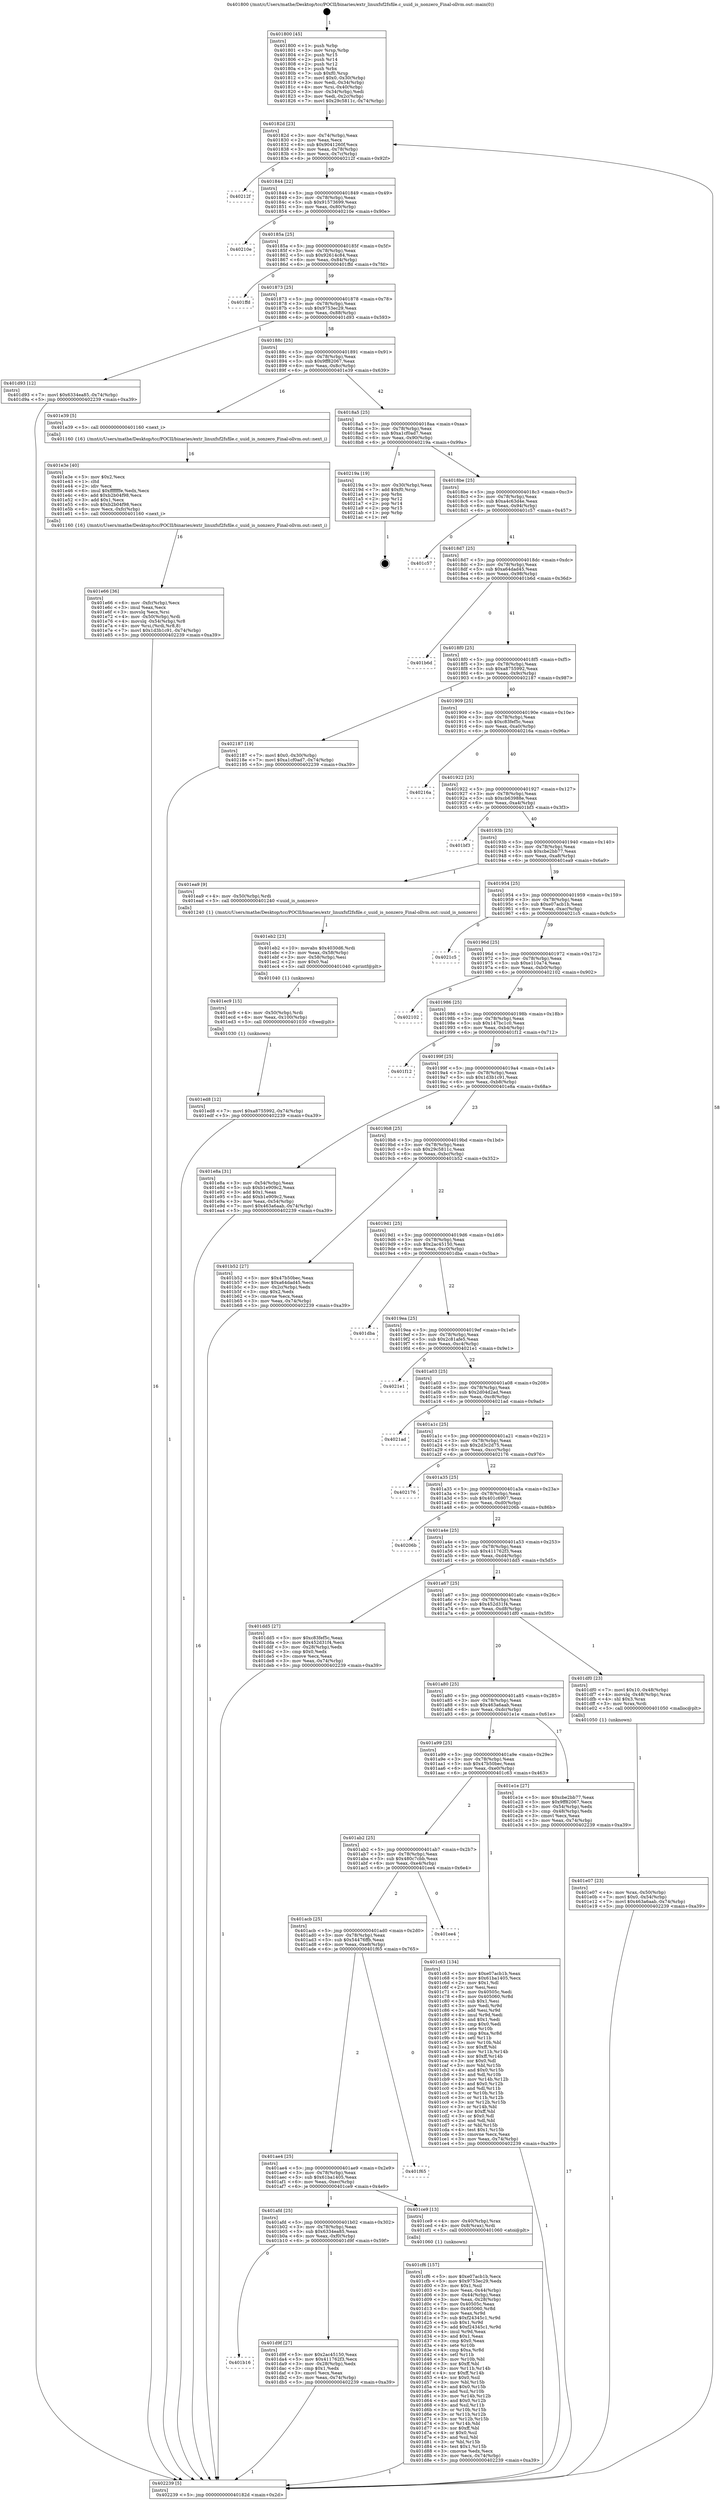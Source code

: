 digraph "0x401800" {
  label = "0x401800 (/mnt/c/Users/mathe/Desktop/tcc/POCII/binaries/extr_linuxfsf2fsfile.c_uuid_is_nonzero_Final-ollvm.out::main(0))"
  labelloc = "t"
  node[shape=record]

  Entry [label="",width=0.3,height=0.3,shape=circle,fillcolor=black,style=filled]
  "0x40182d" [label="{
     0x40182d [23]\l
     | [instrs]\l
     &nbsp;&nbsp;0x40182d \<+3\>: mov -0x74(%rbp),%eax\l
     &nbsp;&nbsp;0x401830 \<+2\>: mov %eax,%ecx\l
     &nbsp;&nbsp;0x401832 \<+6\>: sub $0x9041260f,%ecx\l
     &nbsp;&nbsp;0x401838 \<+3\>: mov %eax,-0x78(%rbp)\l
     &nbsp;&nbsp;0x40183b \<+3\>: mov %ecx,-0x7c(%rbp)\l
     &nbsp;&nbsp;0x40183e \<+6\>: je 000000000040212f \<main+0x92f\>\l
  }"]
  "0x40212f" [label="{
     0x40212f\l
  }", style=dashed]
  "0x401844" [label="{
     0x401844 [22]\l
     | [instrs]\l
     &nbsp;&nbsp;0x401844 \<+5\>: jmp 0000000000401849 \<main+0x49\>\l
     &nbsp;&nbsp;0x401849 \<+3\>: mov -0x78(%rbp),%eax\l
     &nbsp;&nbsp;0x40184c \<+5\>: sub $0x91573699,%eax\l
     &nbsp;&nbsp;0x401851 \<+3\>: mov %eax,-0x80(%rbp)\l
     &nbsp;&nbsp;0x401854 \<+6\>: je 000000000040210e \<main+0x90e\>\l
  }"]
  Exit [label="",width=0.3,height=0.3,shape=circle,fillcolor=black,style=filled,peripheries=2]
  "0x40210e" [label="{
     0x40210e\l
  }", style=dashed]
  "0x40185a" [label="{
     0x40185a [25]\l
     | [instrs]\l
     &nbsp;&nbsp;0x40185a \<+5\>: jmp 000000000040185f \<main+0x5f\>\l
     &nbsp;&nbsp;0x40185f \<+3\>: mov -0x78(%rbp),%eax\l
     &nbsp;&nbsp;0x401862 \<+5\>: sub $0x92614c84,%eax\l
     &nbsp;&nbsp;0x401867 \<+6\>: mov %eax,-0x84(%rbp)\l
     &nbsp;&nbsp;0x40186d \<+6\>: je 0000000000401ffd \<main+0x7fd\>\l
  }"]
  "0x401ed8" [label="{
     0x401ed8 [12]\l
     | [instrs]\l
     &nbsp;&nbsp;0x401ed8 \<+7\>: movl $0xa8755992,-0x74(%rbp)\l
     &nbsp;&nbsp;0x401edf \<+5\>: jmp 0000000000402239 \<main+0xa39\>\l
  }"]
  "0x401ffd" [label="{
     0x401ffd\l
  }", style=dashed]
  "0x401873" [label="{
     0x401873 [25]\l
     | [instrs]\l
     &nbsp;&nbsp;0x401873 \<+5\>: jmp 0000000000401878 \<main+0x78\>\l
     &nbsp;&nbsp;0x401878 \<+3\>: mov -0x78(%rbp),%eax\l
     &nbsp;&nbsp;0x40187b \<+5\>: sub $0x9753ec29,%eax\l
     &nbsp;&nbsp;0x401880 \<+6\>: mov %eax,-0x88(%rbp)\l
     &nbsp;&nbsp;0x401886 \<+6\>: je 0000000000401d93 \<main+0x593\>\l
  }"]
  "0x401ec9" [label="{
     0x401ec9 [15]\l
     | [instrs]\l
     &nbsp;&nbsp;0x401ec9 \<+4\>: mov -0x50(%rbp),%rdi\l
     &nbsp;&nbsp;0x401ecd \<+6\>: mov %eax,-0x100(%rbp)\l
     &nbsp;&nbsp;0x401ed3 \<+5\>: call 0000000000401030 \<free@plt\>\l
     | [calls]\l
     &nbsp;&nbsp;0x401030 \{1\} (unknown)\l
  }"]
  "0x401d93" [label="{
     0x401d93 [12]\l
     | [instrs]\l
     &nbsp;&nbsp;0x401d93 \<+7\>: movl $0x6334ea85,-0x74(%rbp)\l
     &nbsp;&nbsp;0x401d9a \<+5\>: jmp 0000000000402239 \<main+0xa39\>\l
  }"]
  "0x40188c" [label="{
     0x40188c [25]\l
     | [instrs]\l
     &nbsp;&nbsp;0x40188c \<+5\>: jmp 0000000000401891 \<main+0x91\>\l
     &nbsp;&nbsp;0x401891 \<+3\>: mov -0x78(%rbp),%eax\l
     &nbsp;&nbsp;0x401894 \<+5\>: sub $0x9ff82067,%eax\l
     &nbsp;&nbsp;0x401899 \<+6\>: mov %eax,-0x8c(%rbp)\l
     &nbsp;&nbsp;0x40189f \<+6\>: je 0000000000401e39 \<main+0x639\>\l
  }"]
  "0x401eb2" [label="{
     0x401eb2 [23]\l
     | [instrs]\l
     &nbsp;&nbsp;0x401eb2 \<+10\>: movabs $0x4030d6,%rdi\l
     &nbsp;&nbsp;0x401ebc \<+3\>: mov %eax,-0x58(%rbp)\l
     &nbsp;&nbsp;0x401ebf \<+3\>: mov -0x58(%rbp),%esi\l
     &nbsp;&nbsp;0x401ec2 \<+2\>: mov $0x0,%al\l
     &nbsp;&nbsp;0x401ec4 \<+5\>: call 0000000000401040 \<printf@plt\>\l
     | [calls]\l
     &nbsp;&nbsp;0x401040 \{1\} (unknown)\l
  }"]
  "0x401e39" [label="{
     0x401e39 [5]\l
     | [instrs]\l
     &nbsp;&nbsp;0x401e39 \<+5\>: call 0000000000401160 \<next_i\>\l
     | [calls]\l
     &nbsp;&nbsp;0x401160 \{16\} (/mnt/c/Users/mathe/Desktop/tcc/POCII/binaries/extr_linuxfsf2fsfile.c_uuid_is_nonzero_Final-ollvm.out::next_i)\l
  }"]
  "0x4018a5" [label="{
     0x4018a5 [25]\l
     | [instrs]\l
     &nbsp;&nbsp;0x4018a5 \<+5\>: jmp 00000000004018aa \<main+0xaa\>\l
     &nbsp;&nbsp;0x4018aa \<+3\>: mov -0x78(%rbp),%eax\l
     &nbsp;&nbsp;0x4018ad \<+5\>: sub $0xa1cf0ad7,%eax\l
     &nbsp;&nbsp;0x4018b2 \<+6\>: mov %eax,-0x90(%rbp)\l
     &nbsp;&nbsp;0x4018b8 \<+6\>: je 000000000040219a \<main+0x99a\>\l
  }"]
  "0x401e66" [label="{
     0x401e66 [36]\l
     | [instrs]\l
     &nbsp;&nbsp;0x401e66 \<+6\>: mov -0xfc(%rbp),%ecx\l
     &nbsp;&nbsp;0x401e6c \<+3\>: imul %eax,%ecx\l
     &nbsp;&nbsp;0x401e6f \<+3\>: movslq %ecx,%rsi\l
     &nbsp;&nbsp;0x401e72 \<+4\>: mov -0x50(%rbp),%rdi\l
     &nbsp;&nbsp;0x401e76 \<+4\>: movslq -0x54(%rbp),%r8\l
     &nbsp;&nbsp;0x401e7a \<+4\>: mov %rsi,(%rdi,%r8,8)\l
     &nbsp;&nbsp;0x401e7e \<+7\>: movl $0x1d3b1c91,-0x74(%rbp)\l
     &nbsp;&nbsp;0x401e85 \<+5\>: jmp 0000000000402239 \<main+0xa39\>\l
  }"]
  "0x40219a" [label="{
     0x40219a [19]\l
     | [instrs]\l
     &nbsp;&nbsp;0x40219a \<+3\>: mov -0x30(%rbp),%eax\l
     &nbsp;&nbsp;0x40219d \<+7\>: add $0xf0,%rsp\l
     &nbsp;&nbsp;0x4021a4 \<+1\>: pop %rbx\l
     &nbsp;&nbsp;0x4021a5 \<+2\>: pop %r12\l
     &nbsp;&nbsp;0x4021a7 \<+2\>: pop %r14\l
     &nbsp;&nbsp;0x4021a9 \<+2\>: pop %r15\l
     &nbsp;&nbsp;0x4021ab \<+1\>: pop %rbp\l
     &nbsp;&nbsp;0x4021ac \<+1\>: ret\l
  }"]
  "0x4018be" [label="{
     0x4018be [25]\l
     | [instrs]\l
     &nbsp;&nbsp;0x4018be \<+5\>: jmp 00000000004018c3 \<main+0xc3\>\l
     &nbsp;&nbsp;0x4018c3 \<+3\>: mov -0x78(%rbp),%eax\l
     &nbsp;&nbsp;0x4018c6 \<+5\>: sub $0xa4c63d4e,%eax\l
     &nbsp;&nbsp;0x4018cb \<+6\>: mov %eax,-0x94(%rbp)\l
     &nbsp;&nbsp;0x4018d1 \<+6\>: je 0000000000401c57 \<main+0x457\>\l
  }"]
  "0x401e3e" [label="{
     0x401e3e [40]\l
     | [instrs]\l
     &nbsp;&nbsp;0x401e3e \<+5\>: mov $0x2,%ecx\l
     &nbsp;&nbsp;0x401e43 \<+1\>: cltd\l
     &nbsp;&nbsp;0x401e44 \<+2\>: idiv %ecx\l
     &nbsp;&nbsp;0x401e46 \<+6\>: imul $0xfffffffe,%edx,%ecx\l
     &nbsp;&nbsp;0x401e4c \<+6\>: add $0xb2b04f98,%ecx\l
     &nbsp;&nbsp;0x401e52 \<+3\>: add $0x1,%ecx\l
     &nbsp;&nbsp;0x401e55 \<+6\>: sub $0xb2b04f98,%ecx\l
     &nbsp;&nbsp;0x401e5b \<+6\>: mov %ecx,-0xfc(%rbp)\l
     &nbsp;&nbsp;0x401e61 \<+5\>: call 0000000000401160 \<next_i\>\l
     | [calls]\l
     &nbsp;&nbsp;0x401160 \{16\} (/mnt/c/Users/mathe/Desktop/tcc/POCII/binaries/extr_linuxfsf2fsfile.c_uuid_is_nonzero_Final-ollvm.out::next_i)\l
  }"]
  "0x401c57" [label="{
     0x401c57\l
  }", style=dashed]
  "0x4018d7" [label="{
     0x4018d7 [25]\l
     | [instrs]\l
     &nbsp;&nbsp;0x4018d7 \<+5\>: jmp 00000000004018dc \<main+0xdc\>\l
     &nbsp;&nbsp;0x4018dc \<+3\>: mov -0x78(%rbp),%eax\l
     &nbsp;&nbsp;0x4018df \<+5\>: sub $0xa64dad45,%eax\l
     &nbsp;&nbsp;0x4018e4 \<+6\>: mov %eax,-0x98(%rbp)\l
     &nbsp;&nbsp;0x4018ea \<+6\>: je 0000000000401b6d \<main+0x36d\>\l
  }"]
  "0x401e07" [label="{
     0x401e07 [23]\l
     | [instrs]\l
     &nbsp;&nbsp;0x401e07 \<+4\>: mov %rax,-0x50(%rbp)\l
     &nbsp;&nbsp;0x401e0b \<+7\>: movl $0x0,-0x54(%rbp)\l
     &nbsp;&nbsp;0x401e12 \<+7\>: movl $0x463a6aab,-0x74(%rbp)\l
     &nbsp;&nbsp;0x401e19 \<+5\>: jmp 0000000000402239 \<main+0xa39\>\l
  }"]
  "0x401b6d" [label="{
     0x401b6d\l
  }", style=dashed]
  "0x4018f0" [label="{
     0x4018f0 [25]\l
     | [instrs]\l
     &nbsp;&nbsp;0x4018f0 \<+5\>: jmp 00000000004018f5 \<main+0xf5\>\l
     &nbsp;&nbsp;0x4018f5 \<+3\>: mov -0x78(%rbp),%eax\l
     &nbsp;&nbsp;0x4018f8 \<+5\>: sub $0xa8755992,%eax\l
     &nbsp;&nbsp;0x4018fd \<+6\>: mov %eax,-0x9c(%rbp)\l
     &nbsp;&nbsp;0x401903 \<+6\>: je 0000000000402187 \<main+0x987\>\l
  }"]
  "0x401b16" [label="{
     0x401b16\l
  }", style=dashed]
  "0x402187" [label="{
     0x402187 [19]\l
     | [instrs]\l
     &nbsp;&nbsp;0x402187 \<+7\>: movl $0x0,-0x30(%rbp)\l
     &nbsp;&nbsp;0x40218e \<+7\>: movl $0xa1cf0ad7,-0x74(%rbp)\l
     &nbsp;&nbsp;0x402195 \<+5\>: jmp 0000000000402239 \<main+0xa39\>\l
  }"]
  "0x401909" [label="{
     0x401909 [25]\l
     | [instrs]\l
     &nbsp;&nbsp;0x401909 \<+5\>: jmp 000000000040190e \<main+0x10e\>\l
     &nbsp;&nbsp;0x40190e \<+3\>: mov -0x78(%rbp),%eax\l
     &nbsp;&nbsp;0x401911 \<+5\>: sub $0xc83fef5c,%eax\l
     &nbsp;&nbsp;0x401916 \<+6\>: mov %eax,-0xa0(%rbp)\l
     &nbsp;&nbsp;0x40191c \<+6\>: je 000000000040216a \<main+0x96a\>\l
  }"]
  "0x401d9f" [label="{
     0x401d9f [27]\l
     | [instrs]\l
     &nbsp;&nbsp;0x401d9f \<+5\>: mov $0x2ac45150,%eax\l
     &nbsp;&nbsp;0x401da4 \<+5\>: mov $0x411762f3,%ecx\l
     &nbsp;&nbsp;0x401da9 \<+3\>: mov -0x28(%rbp),%edx\l
     &nbsp;&nbsp;0x401dac \<+3\>: cmp $0x1,%edx\l
     &nbsp;&nbsp;0x401daf \<+3\>: cmovl %ecx,%eax\l
     &nbsp;&nbsp;0x401db2 \<+3\>: mov %eax,-0x74(%rbp)\l
     &nbsp;&nbsp;0x401db5 \<+5\>: jmp 0000000000402239 \<main+0xa39\>\l
  }"]
  "0x40216a" [label="{
     0x40216a\l
  }", style=dashed]
  "0x401922" [label="{
     0x401922 [25]\l
     | [instrs]\l
     &nbsp;&nbsp;0x401922 \<+5\>: jmp 0000000000401927 \<main+0x127\>\l
     &nbsp;&nbsp;0x401927 \<+3\>: mov -0x78(%rbp),%eax\l
     &nbsp;&nbsp;0x40192a \<+5\>: sub $0xcb63988e,%eax\l
     &nbsp;&nbsp;0x40192f \<+6\>: mov %eax,-0xa4(%rbp)\l
     &nbsp;&nbsp;0x401935 \<+6\>: je 0000000000401bf3 \<main+0x3f3\>\l
  }"]
  "0x401cf6" [label="{
     0x401cf6 [157]\l
     | [instrs]\l
     &nbsp;&nbsp;0x401cf6 \<+5\>: mov $0xe07acb1b,%ecx\l
     &nbsp;&nbsp;0x401cfb \<+5\>: mov $0x9753ec29,%edx\l
     &nbsp;&nbsp;0x401d00 \<+3\>: mov $0x1,%sil\l
     &nbsp;&nbsp;0x401d03 \<+3\>: mov %eax,-0x44(%rbp)\l
     &nbsp;&nbsp;0x401d06 \<+3\>: mov -0x44(%rbp),%eax\l
     &nbsp;&nbsp;0x401d09 \<+3\>: mov %eax,-0x28(%rbp)\l
     &nbsp;&nbsp;0x401d0c \<+7\>: mov 0x40505c,%eax\l
     &nbsp;&nbsp;0x401d13 \<+8\>: mov 0x405060,%r8d\l
     &nbsp;&nbsp;0x401d1b \<+3\>: mov %eax,%r9d\l
     &nbsp;&nbsp;0x401d1e \<+7\>: sub $0xf24345c1,%r9d\l
     &nbsp;&nbsp;0x401d25 \<+4\>: sub $0x1,%r9d\l
     &nbsp;&nbsp;0x401d29 \<+7\>: add $0xf24345c1,%r9d\l
     &nbsp;&nbsp;0x401d30 \<+4\>: imul %r9d,%eax\l
     &nbsp;&nbsp;0x401d34 \<+3\>: and $0x1,%eax\l
     &nbsp;&nbsp;0x401d37 \<+3\>: cmp $0x0,%eax\l
     &nbsp;&nbsp;0x401d3a \<+4\>: sete %r10b\l
     &nbsp;&nbsp;0x401d3e \<+4\>: cmp $0xa,%r8d\l
     &nbsp;&nbsp;0x401d42 \<+4\>: setl %r11b\l
     &nbsp;&nbsp;0x401d46 \<+3\>: mov %r10b,%bl\l
     &nbsp;&nbsp;0x401d49 \<+3\>: xor $0xff,%bl\l
     &nbsp;&nbsp;0x401d4c \<+3\>: mov %r11b,%r14b\l
     &nbsp;&nbsp;0x401d4f \<+4\>: xor $0xff,%r14b\l
     &nbsp;&nbsp;0x401d53 \<+4\>: xor $0x0,%sil\l
     &nbsp;&nbsp;0x401d57 \<+3\>: mov %bl,%r15b\l
     &nbsp;&nbsp;0x401d5a \<+4\>: and $0x0,%r15b\l
     &nbsp;&nbsp;0x401d5e \<+3\>: and %sil,%r10b\l
     &nbsp;&nbsp;0x401d61 \<+3\>: mov %r14b,%r12b\l
     &nbsp;&nbsp;0x401d64 \<+4\>: and $0x0,%r12b\l
     &nbsp;&nbsp;0x401d68 \<+3\>: and %sil,%r11b\l
     &nbsp;&nbsp;0x401d6b \<+3\>: or %r10b,%r15b\l
     &nbsp;&nbsp;0x401d6e \<+3\>: or %r11b,%r12b\l
     &nbsp;&nbsp;0x401d71 \<+3\>: xor %r12b,%r15b\l
     &nbsp;&nbsp;0x401d74 \<+3\>: or %r14b,%bl\l
     &nbsp;&nbsp;0x401d77 \<+3\>: xor $0xff,%bl\l
     &nbsp;&nbsp;0x401d7a \<+4\>: or $0x0,%sil\l
     &nbsp;&nbsp;0x401d7e \<+3\>: and %sil,%bl\l
     &nbsp;&nbsp;0x401d81 \<+3\>: or %bl,%r15b\l
     &nbsp;&nbsp;0x401d84 \<+4\>: test $0x1,%r15b\l
     &nbsp;&nbsp;0x401d88 \<+3\>: cmovne %edx,%ecx\l
     &nbsp;&nbsp;0x401d8b \<+3\>: mov %ecx,-0x74(%rbp)\l
     &nbsp;&nbsp;0x401d8e \<+5\>: jmp 0000000000402239 \<main+0xa39\>\l
  }"]
  "0x401bf3" [label="{
     0x401bf3\l
  }", style=dashed]
  "0x40193b" [label="{
     0x40193b [25]\l
     | [instrs]\l
     &nbsp;&nbsp;0x40193b \<+5\>: jmp 0000000000401940 \<main+0x140\>\l
     &nbsp;&nbsp;0x401940 \<+3\>: mov -0x78(%rbp),%eax\l
     &nbsp;&nbsp;0x401943 \<+5\>: sub $0xcbe2bb77,%eax\l
     &nbsp;&nbsp;0x401948 \<+6\>: mov %eax,-0xa8(%rbp)\l
     &nbsp;&nbsp;0x40194e \<+6\>: je 0000000000401ea9 \<main+0x6a9\>\l
  }"]
  "0x401afd" [label="{
     0x401afd [25]\l
     | [instrs]\l
     &nbsp;&nbsp;0x401afd \<+5\>: jmp 0000000000401b02 \<main+0x302\>\l
     &nbsp;&nbsp;0x401b02 \<+3\>: mov -0x78(%rbp),%eax\l
     &nbsp;&nbsp;0x401b05 \<+5\>: sub $0x6334ea85,%eax\l
     &nbsp;&nbsp;0x401b0a \<+6\>: mov %eax,-0xf0(%rbp)\l
     &nbsp;&nbsp;0x401b10 \<+6\>: je 0000000000401d9f \<main+0x59f\>\l
  }"]
  "0x401ea9" [label="{
     0x401ea9 [9]\l
     | [instrs]\l
     &nbsp;&nbsp;0x401ea9 \<+4\>: mov -0x50(%rbp),%rdi\l
     &nbsp;&nbsp;0x401ead \<+5\>: call 0000000000401240 \<uuid_is_nonzero\>\l
     | [calls]\l
     &nbsp;&nbsp;0x401240 \{1\} (/mnt/c/Users/mathe/Desktop/tcc/POCII/binaries/extr_linuxfsf2fsfile.c_uuid_is_nonzero_Final-ollvm.out::uuid_is_nonzero)\l
  }"]
  "0x401954" [label="{
     0x401954 [25]\l
     | [instrs]\l
     &nbsp;&nbsp;0x401954 \<+5\>: jmp 0000000000401959 \<main+0x159\>\l
     &nbsp;&nbsp;0x401959 \<+3\>: mov -0x78(%rbp),%eax\l
     &nbsp;&nbsp;0x40195c \<+5\>: sub $0xe07acb1b,%eax\l
     &nbsp;&nbsp;0x401961 \<+6\>: mov %eax,-0xac(%rbp)\l
     &nbsp;&nbsp;0x401967 \<+6\>: je 00000000004021c5 \<main+0x9c5\>\l
  }"]
  "0x401ce9" [label="{
     0x401ce9 [13]\l
     | [instrs]\l
     &nbsp;&nbsp;0x401ce9 \<+4\>: mov -0x40(%rbp),%rax\l
     &nbsp;&nbsp;0x401ced \<+4\>: mov 0x8(%rax),%rdi\l
     &nbsp;&nbsp;0x401cf1 \<+5\>: call 0000000000401060 \<atoi@plt\>\l
     | [calls]\l
     &nbsp;&nbsp;0x401060 \{1\} (unknown)\l
  }"]
  "0x4021c5" [label="{
     0x4021c5\l
  }", style=dashed]
  "0x40196d" [label="{
     0x40196d [25]\l
     | [instrs]\l
     &nbsp;&nbsp;0x40196d \<+5\>: jmp 0000000000401972 \<main+0x172\>\l
     &nbsp;&nbsp;0x401972 \<+3\>: mov -0x78(%rbp),%eax\l
     &nbsp;&nbsp;0x401975 \<+5\>: sub $0xe110a74,%eax\l
     &nbsp;&nbsp;0x40197a \<+6\>: mov %eax,-0xb0(%rbp)\l
     &nbsp;&nbsp;0x401980 \<+6\>: je 0000000000402102 \<main+0x902\>\l
  }"]
  "0x401ae4" [label="{
     0x401ae4 [25]\l
     | [instrs]\l
     &nbsp;&nbsp;0x401ae4 \<+5\>: jmp 0000000000401ae9 \<main+0x2e9\>\l
     &nbsp;&nbsp;0x401ae9 \<+3\>: mov -0x78(%rbp),%eax\l
     &nbsp;&nbsp;0x401aec \<+5\>: sub $0x61ba1405,%eax\l
     &nbsp;&nbsp;0x401af1 \<+6\>: mov %eax,-0xec(%rbp)\l
     &nbsp;&nbsp;0x401af7 \<+6\>: je 0000000000401ce9 \<main+0x4e9\>\l
  }"]
  "0x402102" [label="{
     0x402102\l
  }", style=dashed]
  "0x401986" [label="{
     0x401986 [25]\l
     | [instrs]\l
     &nbsp;&nbsp;0x401986 \<+5\>: jmp 000000000040198b \<main+0x18b\>\l
     &nbsp;&nbsp;0x40198b \<+3\>: mov -0x78(%rbp),%eax\l
     &nbsp;&nbsp;0x40198e \<+5\>: sub $0x147bc1c0,%eax\l
     &nbsp;&nbsp;0x401993 \<+6\>: mov %eax,-0xb4(%rbp)\l
     &nbsp;&nbsp;0x401999 \<+6\>: je 0000000000401f12 \<main+0x712\>\l
  }"]
  "0x401f65" [label="{
     0x401f65\l
  }", style=dashed]
  "0x401f12" [label="{
     0x401f12\l
  }", style=dashed]
  "0x40199f" [label="{
     0x40199f [25]\l
     | [instrs]\l
     &nbsp;&nbsp;0x40199f \<+5\>: jmp 00000000004019a4 \<main+0x1a4\>\l
     &nbsp;&nbsp;0x4019a4 \<+3\>: mov -0x78(%rbp),%eax\l
     &nbsp;&nbsp;0x4019a7 \<+5\>: sub $0x1d3b1c91,%eax\l
     &nbsp;&nbsp;0x4019ac \<+6\>: mov %eax,-0xb8(%rbp)\l
     &nbsp;&nbsp;0x4019b2 \<+6\>: je 0000000000401e8a \<main+0x68a\>\l
  }"]
  "0x401acb" [label="{
     0x401acb [25]\l
     | [instrs]\l
     &nbsp;&nbsp;0x401acb \<+5\>: jmp 0000000000401ad0 \<main+0x2d0\>\l
     &nbsp;&nbsp;0x401ad0 \<+3\>: mov -0x78(%rbp),%eax\l
     &nbsp;&nbsp;0x401ad3 \<+5\>: sub $0x54476ffb,%eax\l
     &nbsp;&nbsp;0x401ad8 \<+6\>: mov %eax,-0xe8(%rbp)\l
     &nbsp;&nbsp;0x401ade \<+6\>: je 0000000000401f65 \<main+0x765\>\l
  }"]
  "0x401e8a" [label="{
     0x401e8a [31]\l
     | [instrs]\l
     &nbsp;&nbsp;0x401e8a \<+3\>: mov -0x54(%rbp),%eax\l
     &nbsp;&nbsp;0x401e8d \<+5\>: sub $0xb1e909c2,%eax\l
     &nbsp;&nbsp;0x401e92 \<+3\>: add $0x1,%eax\l
     &nbsp;&nbsp;0x401e95 \<+5\>: add $0xb1e909c2,%eax\l
     &nbsp;&nbsp;0x401e9a \<+3\>: mov %eax,-0x54(%rbp)\l
     &nbsp;&nbsp;0x401e9d \<+7\>: movl $0x463a6aab,-0x74(%rbp)\l
     &nbsp;&nbsp;0x401ea4 \<+5\>: jmp 0000000000402239 \<main+0xa39\>\l
  }"]
  "0x4019b8" [label="{
     0x4019b8 [25]\l
     | [instrs]\l
     &nbsp;&nbsp;0x4019b8 \<+5\>: jmp 00000000004019bd \<main+0x1bd\>\l
     &nbsp;&nbsp;0x4019bd \<+3\>: mov -0x78(%rbp),%eax\l
     &nbsp;&nbsp;0x4019c0 \<+5\>: sub $0x29c5811c,%eax\l
     &nbsp;&nbsp;0x4019c5 \<+6\>: mov %eax,-0xbc(%rbp)\l
     &nbsp;&nbsp;0x4019cb \<+6\>: je 0000000000401b52 \<main+0x352\>\l
  }"]
  "0x401ee4" [label="{
     0x401ee4\l
  }", style=dashed]
  "0x401b52" [label="{
     0x401b52 [27]\l
     | [instrs]\l
     &nbsp;&nbsp;0x401b52 \<+5\>: mov $0x47b50bec,%eax\l
     &nbsp;&nbsp;0x401b57 \<+5\>: mov $0xa64dad45,%ecx\l
     &nbsp;&nbsp;0x401b5c \<+3\>: mov -0x2c(%rbp),%edx\l
     &nbsp;&nbsp;0x401b5f \<+3\>: cmp $0x2,%edx\l
     &nbsp;&nbsp;0x401b62 \<+3\>: cmovne %ecx,%eax\l
     &nbsp;&nbsp;0x401b65 \<+3\>: mov %eax,-0x74(%rbp)\l
     &nbsp;&nbsp;0x401b68 \<+5\>: jmp 0000000000402239 \<main+0xa39\>\l
  }"]
  "0x4019d1" [label="{
     0x4019d1 [25]\l
     | [instrs]\l
     &nbsp;&nbsp;0x4019d1 \<+5\>: jmp 00000000004019d6 \<main+0x1d6\>\l
     &nbsp;&nbsp;0x4019d6 \<+3\>: mov -0x78(%rbp),%eax\l
     &nbsp;&nbsp;0x4019d9 \<+5\>: sub $0x2ac45150,%eax\l
     &nbsp;&nbsp;0x4019de \<+6\>: mov %eax,-0xc0(%rbp)\l
     &nbsp;&nbsp;0x4019e4 \<+6\>: je 0000000000401dba \<main+0x5ba\>\l
  }"]
  "0x402239" [label="{
     0x402239 [5]\l
     | [instrs]\l
     &nbsp;&nbsp;0x402239 \<+5\>: jmp 000000000040182d \<main+0x2d\>\l
  }"]
  "0x401800" [label="{
     0x401800 [45]\l
     | [instrs]\l
     &nbsp;&nbsp;0x401800 \<+1\>: push %rbp\l
     &nbsp;&nbsp;0x401801 \<+3\>: mov %rsp,%rbp\l
     &nbsp;&nbsp;0x401804 \<+2\>: push %r15\l
     &nbsp;&nbsp;0x401806 \<+2\>: push %r14\l
     &nbsp;&nbsp;0x401808 \<+2\>: push %r12\l
     &nbsp;&nbsp;0x40180a \<+1\>: push %rbx\l
     &nbsp;&nbsp;0x40180b \<+7\>: sub $0xf0,%rsp\l
     &nbsp;&nbsp;0x401812 \<+7\>: movl $0x0,-0x30(%rbp)\l
     &nbsp;&nbsp;0x401819 \<+3\>: mov %edi,-0x34(%rbp)\l
     &nbsp;&nbsp;0x40181c \<+4\>: mov %rsi,-0x40(%rbp)\l
     &nbsp;&nbsp;0x401820 \<+3\>: mov -0x34(%rbp),%edi\l
     &nbsp;&nbsp;0x401823 \<+3\>: mov %edi,-0x2c(%rbp)\l
     &nbsp;&nbsp;0x401826 \<+7\>: movl $0x29c5811c,-0x74(%rbp)\l
  }"]
  "0x401ab2" [label="{
     0x401ab2 [25]\l
     | [instrs]\l
     &nbsp;&nbsp;0x401ab2 \<+5\>: jmp 0000000000401ab7 \<main+0x2b7\>\l
     &nbsp;&nbsp;0x401ab7 \<+3\>: mov -0x78(%rbp),%eax\l
     &nbsp;&nbsp;0x401aba \<+5\>: sub $0x480c7cbb,%eax\l
     &nbsp;&nbsp;0x401abf \<+6\>: mov %eax,-0xe4(%rbp)\l
     &nbsp;&nbsp;0x401ac5 \<+6\>: je 0000000000401ee4 \<main+0x6e4\>\l
  }"]
  "0x401dba" [label="{
     0x401dba\l
  }", style=dashed]
  "0x4019ea" [label="{
     0x4019ea [25]\l
     | [instrs]\l
     &nbsp;&nbsp;0x4019ea \<+5\>: jmp 00000000004019ef \<main+0x1ef\>\l
     &nbsp;&nbsp;0x4019ef \<+3\>: mov -0x78(%rbp),%eax\l
     &nbsp;&nbsp;0x4019f2 \<+5\>: sub $0x2c81afe5,%eax\l
     &nbsp;&nbsp;0x4019f7 \<+6\>: mov %eax,-0xc4(%rbp)\l
     &nbsp;&nbsp;0x4019fd \<+6\>: je 00000000004021e1 \<main+0x9e1\>\l
  }"]
  "0x401c63" [label="{
     0x401c63 [134]\l
     | [instrs]\l
     &nbsp;&nbsp;0x401c63 \<+5\>: mov $0xe07acb1b,%eax\l
     &nbsp;&nbsp;0x401c68 \<+5\>: mov $0x61ba1405,%ecx\l
     &nbsp;&nbsp;0x401c6d \<+2\>: mov $0x1,%dl\l
     &nbsp;&nbsp;0x401c6f \<+2\>: xor %esi,%esi\l
     &nbsp;&nbsp;0x401c71 \<+7\>: mov 0x40505c,%edi\l
     &nbsp;&nbsp;0x401c78 \<+8\>: mov 0x405060,%r8d\l
     &nbsp;&nbsp;0x401c80 \<+3\>: sub $0x1,%esi\l
     &nbsp;&nbsp;0x401c83 \<+3\>: mov %edi,%r9d\l
     &nbsp;&nbsp;0x401c86 \<+3\>: add %esi,%r9d\l
     &nbsp;&nbsp;0x401c89 \<+4\>: imul %r9d,%edi\l
     &nbsp;&nbsp;0x401c8d \<+3\>: and $0x1,%edi\l
     &nbsp;&nbsp;0x401c90 \<+3\>: cmp $0x0,%edi\l
     &nbsp;&nbsp;0x401c93 \<+4\>: sete %r10b\l
     &nbsp;&nbsp;0x401c97 \<+4\>: cmp $0xa,%r8d\l
     &nbsp;&nbsp;0x401c9b \<+4\>: setl %r11b\l
     &nbsp;&nbsp;0x401c9f \<+3\>: mov %r10b,%bl\l
     &nbsp;&nbsp;0x401ca2 \<+3\>: xor $0xff,%bl\l
     &nbsp;&nbsp;0x401ca5 \<+3\>: mov %r11b,%r14b\l
     &nbsp;&nbsp;0x401ca8 \<+4\>: xor $0xff,%r14b\l
     &nbsp;&nbsp;0x401cac \<+3\>: xor $0x0,%dl\l
     &nbsp;&nbsp;0x401caf \<+3\>: mov %bl,%r15b\l
     &nbsp;&nbsp;0x401cb2 \<+4\>: and $0x0,%r15b\l
     &nbsp;&nbsp;0x401cb6 \<+3\>: and %dl,%r10b\l
     &nbsp;&nbsp;0x401cb9 \<+3\>: mov %r14b,%r12b\l
     &nbsp;&nbsp;0x401cbc \<+4\>: and $0x0,%r12b\l
     &nbsp;&nbsp;0x401cc0 \<+3\>: and %dl,%r11b\l
     &nbsp;&nbsp;0x401cc3 \<+3\>: or %r10b,%r15b\l
     &nbsp;&nbsp;0x401cc6 \<+3\>: or %r11b,%r12b\l
     &nbsp;&nbsp;0x401cc9 \<+3\>: xor %r12b,%r15b\l
     &nbsp;&nbsp;0x401ccc \<+3\>: or %r14b,%bl\l
     &nbsp;&nbsp;0x401ccf \<+3\>: xor $0xff,%bl\l
     &nbsp;&nbsp;0x401cd2 \<+3\>: or $0x0,%dl\l
     &nbsp;&nbsp;0x401cd5 \<+2\>: and %dl,%bl\l
     &nbsp;&nbsp;0x401cd7 \<+3\>: or %bl,%r15b\l
     &nbsp;&nbsp;0x401cda \<+4\>: test $0x1,%r15b\l
     &nbsp;&nbsp;0x401cde \<+3\>: cmovne %ecx,%eax\l
     &nbsp;&nbsp;0x401ce1 \<+3\>: mov %eax,-0x74(%rbp)\l
     &nbsp;&nbsp;0x401ce4 \<+5\>: jmp 0000000000402239 \<main+0xa39\>\l
  }"]
  "0x4021e1" [label="{
     0x4021e1\l
  }", style=dashed]
  "0x401a03" [label="{
     0x401a03 [25]\l
     | [instrs]\l
     &nbsp;&nbsp;0x401a03 \<+5\>: jmp 0000000000401a08 \<main+0x208\>\l
     &nbsp;&nbsp;0x401a08 \<+3\>: mov -0x78(%rbp),%eax\l
     &nbsp;&nbsp;0x401a0b \<+5\>: sub $0x2d04d2ad,%eax\l
     &nbsp;&nbsp;0x401a10 \<+6\>: mov %eax,-0xc8(%rbp)\l
     &nbsp;&nbsp;0x401a16 \<+6\>: je 00000000004021ad \<main+0x9ad\>\l
  }"]
  "0x401a99" [label="{
     0x401a99 [25]\l
     | [instrs]\l
     &nbsp;&nbsp;0x401a99 \<+5\>: jmp 0000000000401a9e \<main+0x29e\>\l
     &nbsp;&nbsp;0x401a9e \<+3\>: mov -0x78(%rbp),%eax\l
     &nbsp;&nbsp;0x401aa1 \<+5\>: sub $0x47b50bec,%eax\l
     &nbsp;&nbsp;0x401aa6 \<+6\>: mov %eax,-0xe0(%rbp)\l
     &nbsp;&nbsp;0x401aac \<+6\>: je 0000000000401c63 \<main+0x463\>\l
  }"]
  "0x4021ad" [label="{
     0x4021ad\l
  }", style=dashed]
  "0x401a1c" [label="{
     0x401a1c [25]\l
     | [instrs]\l
     &nbsp;&nbsp;0x401a1c \<+5\>: jmp 0000000000401a21 \<main+0x221\>\l
     &nbsp;&nbsp;0x401a21 \<+3\>: mov -0x78(%rbp),%eax\l
     &nbsp;&nbsp;0x401a24 \<+5\>: sub $0x2d3c2d75,%eax\l
     &nbsp;&nbsp;0x401a29 \<+6\>: mov %eax,-0xcc(%rbp)\l
     &nbsp;&nbsp;0x401a2f \<+6\>: je 0000000000402176 \<main+0x976\>\l
  }"]
  "0x401e1e" [label="{
     0x401e1e [27]\l
     | [instrs]\l
     &nbsp;&nbsp;0x401e1e \<+5\>: mov $0xcbe2bb77,%eax\l
     &nbsp;&nbsp;0x401e23 \<+5\>: mov $0x9ff82067,%ecx\l
     &nbsp;&nbsp;0x401e28 \<+3\>: mov -0x54(%rbp),%edx\l
     &nbsp;&nbsp;0x401e2b \<+3\>: cmp -0x48(%rbp),%edx\l
     &nbsp;&nbsp;0x401e2e \<+3\>: cmovl %ecx,%eax\l
     &nbsp;&nbsp;0x401e31 \<+3\>: mov %eax,-0x74(%rbp)\l
     &nbsp;&nbsp;0x401e34 \<+5\>: jmp 0000000000402239 \<main+0xa39\>\l
  }"]
  "0x402176" [label="{
     0x402176\l
  }", style=dashed]
  "0x401a35" [label="{
     0x401a35 [25]\l
     | [instrs]\l
     &nbsp;&nbsp;0x401a35 \<+5\>: jmp 0000000000401a3a \<main+0x23a\>\l
     &nbsp;&nbsp;0x401a3a \<+3\>: mov -0x78(%rbp),%eax\l
     &nbsp;&nbsp;0x401a3d \<+5\>: sub $0x401c6907,%eax\l
     &nbsp;&nbsp;0x401a42 \<+6\>: mov %eax,-0xd0(%rbp)\l
     &nbsp;&nbsp;0x401a48 \<+6\>: je 000000000040206b \<main+0x86b\>\l
  }"]
  "0x401a80" [label="{
     0x401a80 [25]\l
     | [instrs]\l
     &nbsp;&nbsp;0x401a80 \<+5\>: jmp 0000000000401a85 \<main+0x285\>\l
     &nbsp;&nbsp;0x401a85 \<+3\>: mov -0x78(%rbp),%eax\l
     &nbsp;&nbsp;0x401a88 \<+5\>: sub $0x463a6aab,%eax\l
     &nbsp;&nbsp;0x401a8d \<+6\>: mov %eax,-0xdc(%rbp)\l
     &nbsp;&nbsp;0x401a93 \<+6\>: je 0000000000401e1e \<main+0x61e\>\l
  }"]
  "0x40206b" [label="{
     0x40206b\l
  }", style=dashed]
  "0x401a4e" [label="{
     0x401a4e [25]\l
     | [instrs]\l
     &nbsp;&nbsp;0x401a4e \<+5\>: jmp 0000000000401a53 \<main+0x253\>\l
     &nbsp;&nbsp;0x401a53 \<+3\>: mov -0x78(%rbp),%eax\l
     &nbsp;&nbsp;0x401a56 \<+5\>: sub $0x411762f3,%eax\l
     &nbsp;&nbsp;0x401a5b \<+6\>: mov %eax,-0xd4(%rbp)\l
     &nbsp;&nbsp;0x401a61 \<+6\>: je 0000000000401dd5 \<main+0x5d5\>\l
  }"]
  "0x401df0" [label="{
     0x401df0 [23]\l
     | [instrs]\l
     &nbsp;&nbsp;0x401df0 \<+7\>: movl $0x10,-0x48(%rbp)\l
     &nbsp;&nbsp;0x401df7 \<+4\>: movslq -0x48(%rbp),%rax\l
     &nbsp;&nbsp;0x401dfb \<+4\>: shl $0x3,%rax\l
     &nbsp;&nbsp;0x401dff \<+3\>: mov %rax,%rdi\l
     &nbsp;&nbsp;0x401e02 \<+5\>: call 0000000000401050 \<malloc@plt\>\l
     | [calls]\l
     &nbsp;&nbsp;0x401050 \{1\} (unknown)\l
  }"]
  "0x401dd5" [label="{
     0x401dd5 [27]\l
     | [instrs]\l
     &nbsp;&nbsp;0x401dd5 \<+5\>: mov $0xc83fef5c,%eax\l
     &nbsp;&nbsp;0x401dda \<+5\>: mov $0x452d31f4,%ecx\l
     &nbsp;&nbsp;0x401ddf \<+3\>: mov -0x28(%rbp),%edx\l
     &nbsp;&nbsp;0x401de2 \<+3\>: cmp $0x0,%edx\l
     &nbsp;&nbsp;0x401de5 \<+3\>: cmove %ecx,%eax\l
     &nbsp;&nbsp;0x401de8 \<+3\>: mov %eax,-0x74(%rbp)\l
     &nbsp;&nbsp;0x401deb \<+5\>: jmp 0000000000402239 \<main+0xa39\>\l
  }"]
  "0x401a67" [label="{
     0x401a67 [25]\l
     | [instrs]\l
     &nbsp;&nbsp;0x401a67 \<+5\>: jmp 0000000000401a6c \<main+0x26c\>\l
     &nbsp;&nbsp;0x401a6c \<+3\>: mov -0x78(%rbp),%eax\l
     &nbsp;&nbsp;0x401a6f \<+5\>: sub $0x452d31f4,%eax\l
     &nbsp;&nbsp;0x401a74 \<+6\>: mov %eax,-0xd8(%rbp)\l
     &nbsp;&nbsp;0x401a7a \<+6\>: je 0000000000401df0 \<main+0x5f0\>\l
  }"]
  Entry -> "0x401800" [label=" 1"]
  "0x40182d" -> "0x40212f" [label=" 0"]
  "0x40182d" -> "0x401844" [label=" 59"]
  "0x40219a" -> Exit [label=" 1"]
  "0x401844" -> "0x40210e" [label=" 0"]
  "0x401844" -> "0x40185a" [label=" 59"]
  "0x402187" -> "0x402239" [label=" 1"]
  "0x40185a" -> "0x401ffd" [label=" 0"]
  "0x40185a" -> "0x401873" [label=" 59"]
  "0x401ed8" -> "0x402239" [label=" 1"]
  "0x401873" -> "0x401d93" [label=" 1"]
  "0x401873" -> "0x40188c" [label=" 58"]
  "0x401ec9" -> "0x401ed8" [label=" 1"]
  "0x40188c" -> "0x401e39" [label=" 16"]
  "0x40188c" -> "0x4018a5" [label=" 42"]
  "0x401eb2" -> "0x401ec9" [label=" 1"]
  "0x4018a5" -> "0x40219a" [label=" 1"]
  "0x4018a5" -> "0x4018be" [label=" 41"]
  "0x401ea9" -> "0x401eb2" [label=" 1"]
  "0x4018be" -> "0x401c57" [label=" 0"]
  "0x4018be" -> "0x4018d7" [label=" 41"]
  "0x401e8a" -> "0x402239" [label=" 16"]
  "0x4018d7" -> "0x401b6d" [label=" 0"]
  "0x4018d7" -> "0x4018f0" [label=" 41"]
  "0x401e66" -> "0x402239" [label=" 16"]
  "0x4018f0" -> "0x402187" [label=" 1"]
  "0x4018f0" -> "0x401909" [label=" 40"]
  "0x401e3e" -> "0x401e66" [label=" 16"]
  "0x401909" -> "0x40216a" [label=" 0"]
  "0x401909" -> "0x401922" [label=" 40"]
  "0x401e39" -> "0x401e3e" [label=" 16"]
  "0x401922" -> "0x401bf3" [label=" 0"]
  "0x401922" -> "0x40193b" [label=" 40"]
  "0x401e07" -> "0x402239" [label=" 1"]
  "0x40193b" -> "0x401ea9" [label=" 1"]
  "0x40193b" -> "0x401954" [label=" 39"]
  "0x401df0" -> "0x401e07" [label=" 1"]
  "0x401954" -> "0x4021c5" [label=" 0"]
  "0x401954" -> "0x40196d" [label=" 39"]
  "0x401dd5" -> "0x402239" [label=" 1"]
  "0x40196d" -> "0x402102" [label=" 0"]
  "0x40196d" -> "0x401986" [label=" 39"]
  "0x401afd" -> "0x401b16" [label=" 0"]
  "0x401986" -> "0x401f12" [label=" 0"]
  "0x401986" -> "0x40199f" [label=" 39"]
  "0x401afd" -> "0x401d9f" [label=" 1"]
  "0x40199f" -> "0x401e8a" [label=" 16"]
  "0x40199f" -> "0x4019b8" [label=" 23"]
  "0x401d93" -> "0x402239" [label=" 1"]
  "0x4019b8" -> "0x401b52" [label=" 1"]
  "0x4019b8" -> "0x4019d1" [label=" 22"]
  "0x401b52" -> "0x402239" [label=" 1"]
  "0x401800" -> "0x40182d" [label=" 1"]
  "0x402239" -> "0x40182d" [label=" 58"]
  "0x401cf6" -> "0x402239" [label=" 1"]
  "0x4019d1" -> "0x401dba" [label=" 0"]
  "0x4019d1" -> "0x4019ea" [label=" 22"]
  "0x401ae4" -> "0x401afd" [label=" 1"]
  "0x4019ea" -> "0x4021e1" [label=" 0"]
  "0x4019ea" -> "0x401a03" [label=" 22"]
  "0x401ae4" -> "0x401ce9" [label=" 1"]
  "0x401a03" -> "0x4021ad" [label=" 0"]
  "0x401a03" -> "0x401a1c" [label=" 22"]
  "0x401acb" -> "0x401ae4" [label=" 2"]
  "0x401a1c" -> "0x402176" [label=" 0"]
  "0x401a1c" -> "0x401a35" [label=" 22"]
  "0x401acb" -> "0x401f65" [label=" 0"]
  "0x401a35" -> "0x40206b" [label=" 0"]
  "0x401a35" -> "0x401a4e" [label=" 22"]
  "0x401ab2" -> "0x401acb" [label=" 2"]
  "0x401a4e" -> "0x401dd5" [label=" 1"]
  "0x401a4e" -> "0x401a67" [label=" 21"]
  "0x401ab2" -> "0x401ee4" [label=" 0"]
  "0x401a67" -> "0x401df0" [label=" 1"]
  "0x401a67" -> "0x401a80" [label=" 20"]
  "0x401e1e" -> "0x402239" [label=" 17"]
  "0x401a80" -> "0x401e1e" [label=" 17"]
  "0x401a80" -> "0x401a99" [label=" 3"]
  "0x401d9f" -> "0x402239" [label=" 1"]
  "0x401a99" -> "0x401c63" [label=" 1"]
  "0x401a99" -> "0x401ab2" [label=" 2"]
  "0x401c63" -> "0x402239" [label=" 1"]
  "0x401ce9" -> "0x401cf6" [label=" 1"]
}
